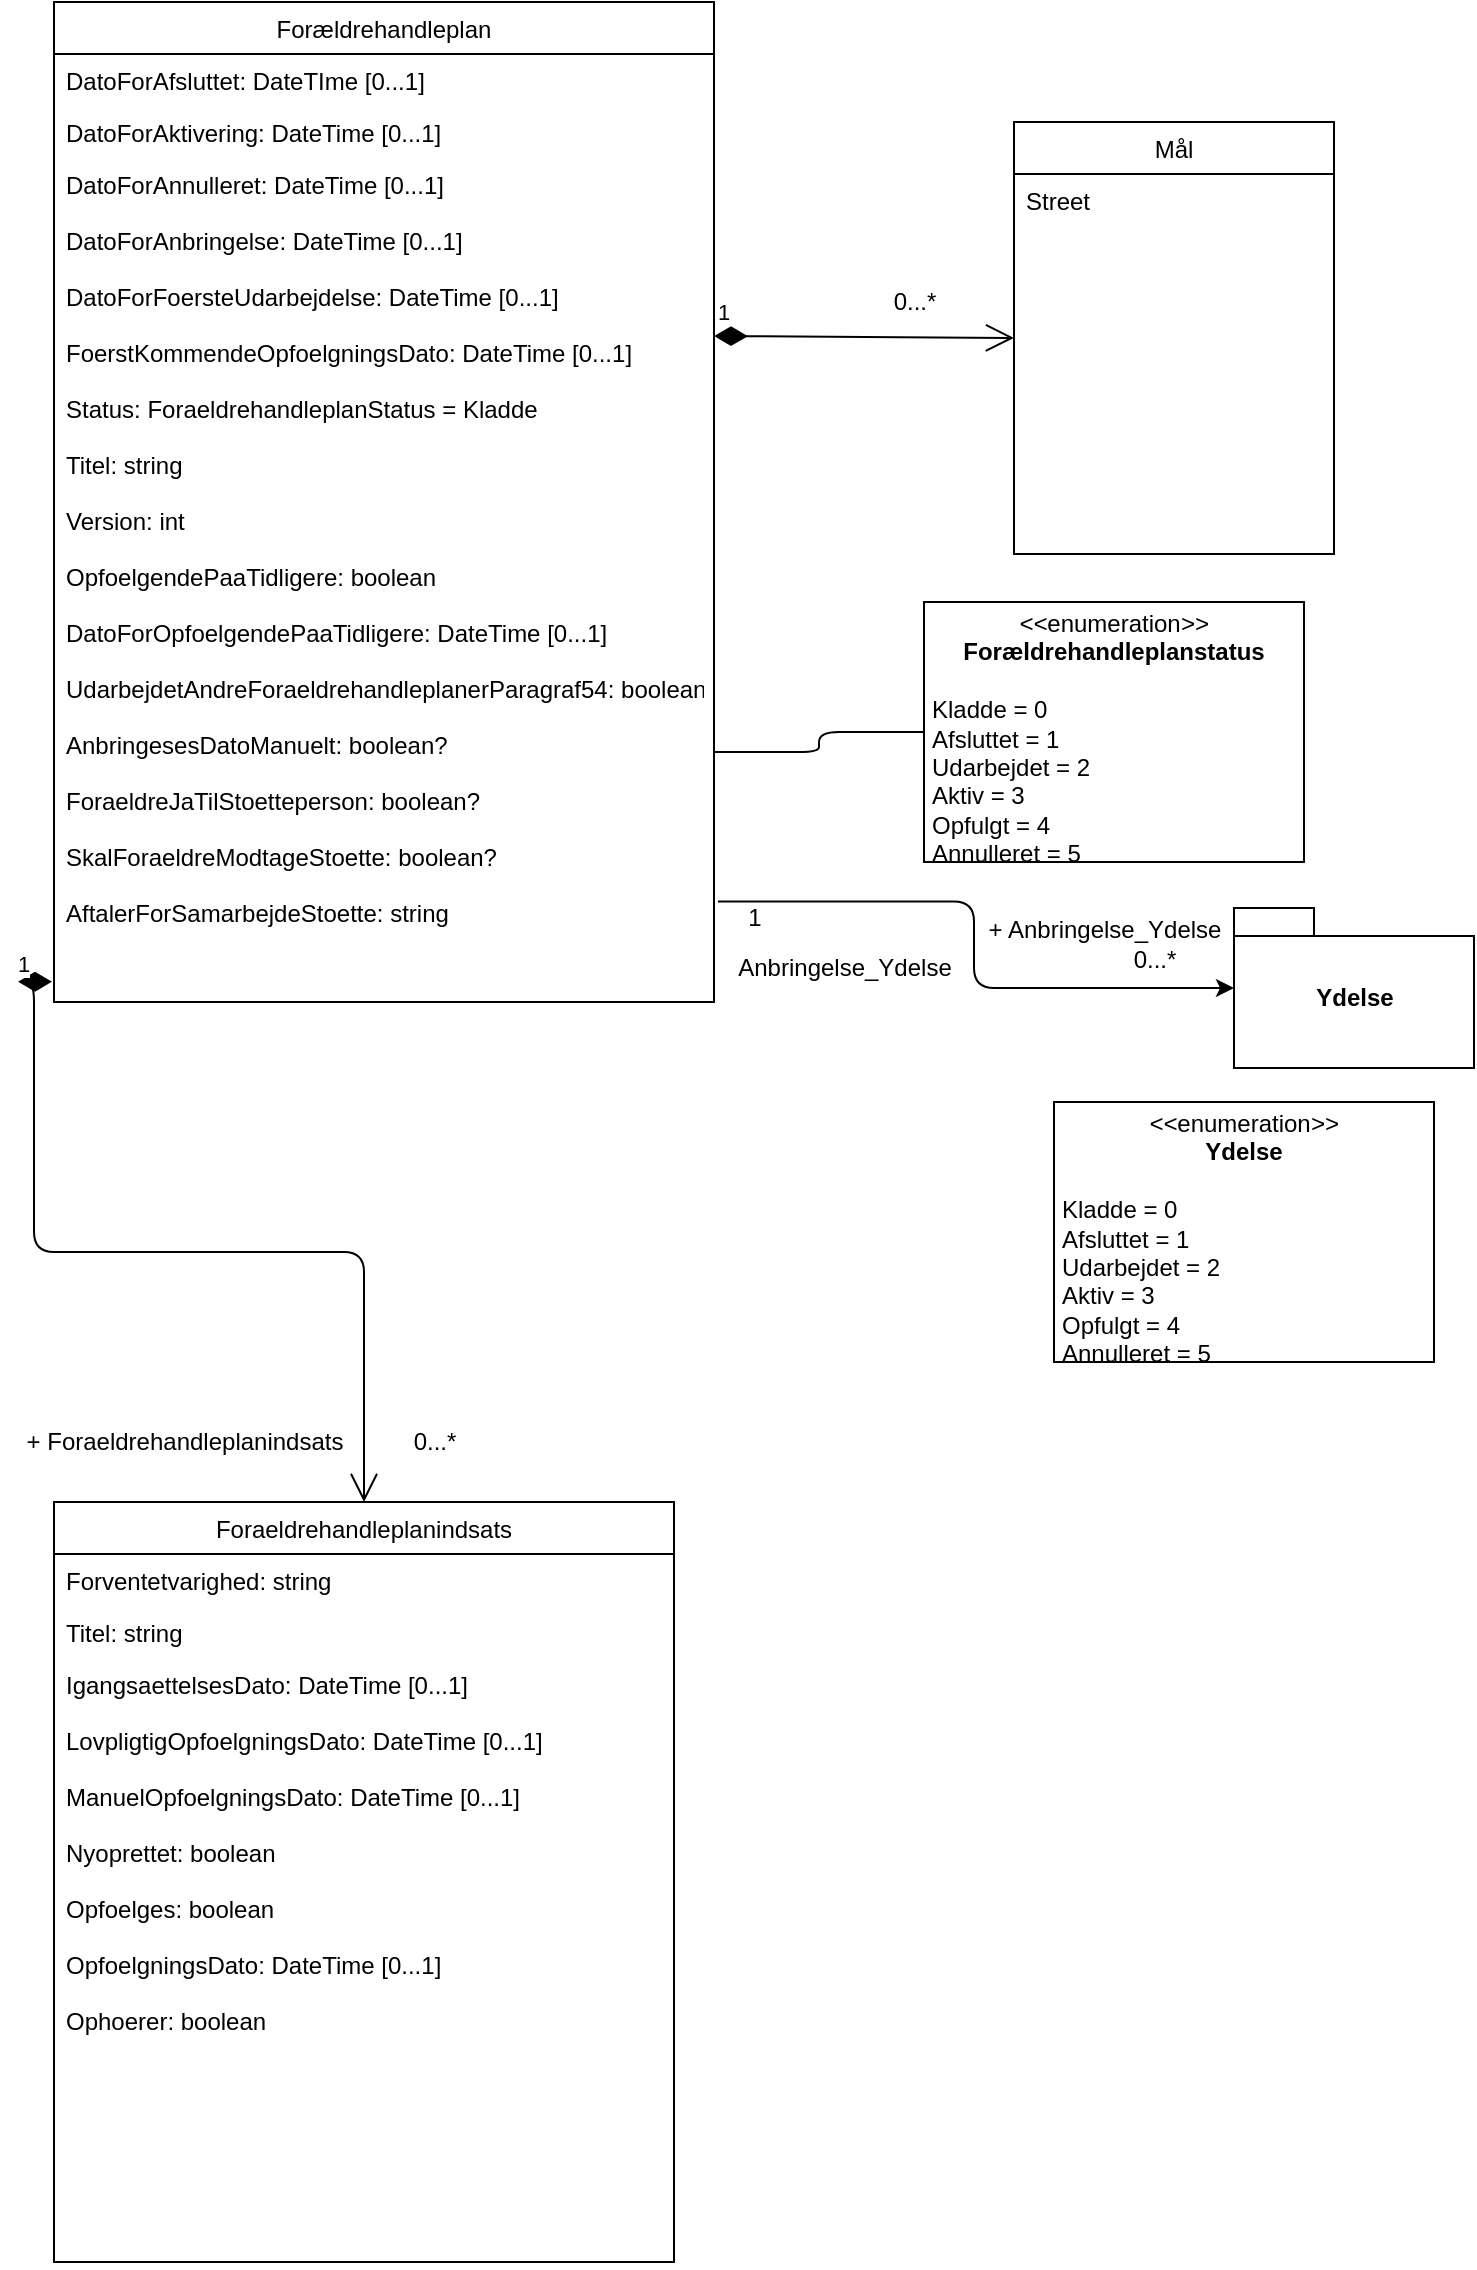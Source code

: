 <mxfile version="13.10.5" type="github">
  <diagram id="C5RBs43oDa-KdzZeNtuy" name="Page-1">
    <mxGraphModel dx="1671" dy="886" grid="1" gridSize="10" guides="1" tooltips="1" connect="1" arrows="1" fold="1" page="1" pageScale="1" pageWidth="827" pageHeight="1169" math="0" shadow="0">
      <root>
        <mxCell id="WIyWlLk6GJQsqaUBKTNV-0" />
        <mxCell id="WIyWlLk6GJQsqaUBKTNV-1" parent="WIyWlLk6GJQsqaUBKTNV-0" />
        <mxCell id="zkfFHV4jXpPFQw0GAbJ--0" value="Forældrehandleplan" style="swimlane;fontStyle=0;align=center;verticalAlign=top;childLayout=stackLayout;horizontal=1;startSize=26;horizontalStack=0;resizeParent=1;resizeLast=0;collapsible=1;marginBottom=0;rounded=0;shadow=0;strokeWidth=1;" parent="WIyWlLk6GJQsqaUBKTNV-1" vertex="1">
          <mxGeometry x="110" width="330" height="500" as="geometry">
            <mxRectangle x="230" y="140" width="160" height="26" as="alternateBounds" />
          </mxGeometry>
        </mxCell>
        <mxCell id="zkfFHV4jXpPFQw0GAbJ--1" value="DatoForAfsluttet: DateTIme [0...1]" style="text;align=left;verticalAlign=top;spacingLeft=4;spacingRight=4;overflow=hidden;rotatable=0;points=[[0,0.5],[1,0.5]];portConstraint=eastwest;" parent="zkfFHV4jXpPFQw0GAbJ--0" vertex="1">
          <mxGeometry y="26" width="330" height="26" as="geometry" />
        </mxCell>
        <mxCell id="zkfFHV4jXpPFQw0GAbJ--2" value="DatoForAktivering: DateTime [0...1]" style="text;align=left;verticalAlign=top;spacingLeft=4;spacingRight=4;overflow=hidden;rotatable=0;points=[[0,0.5],[1,0.5]];portConstraint=eastwest;rounded=0;shadow=0;html=0;" parent="zkfFHV4jXpPFQw0GAbJ--0" vertex="1">
          <mxGeometry y="52" width="330" height="26" as="geometry" />
        </mxCell>
        <mxCell id="zkfFHV4jXpPFQw0GAbJ--3" value="DatoForAnnulleret: DateTime [0...1]&#xa;&#xa;DatoForAnbringelse: DateTime [0...1]&#xa;&#xa;DatoForFoersteUdarbejdelse: DateTime [0...1]&#xa;&#xa;FoerstKommendeOpfoelgningsDato: DateTime [0...1]&#xa;&#xa;Status: ForaeldrehandleplanStatus = Kladde&#xa;&#xa;Titel: string&#xa;&#xa;Version: int&#xa;&#xa;OpfoelgendePaaTidligere: boolean&#xa;&#xa;DatoForOpfoelgendePaaTidligere: DateTime [0...1]&#xa;&#xa;UdarbejdetAndreForaeldrehandleplanerParagraf54: boolean&#xa;&#xa;AnbringesesDatoManuelt: boolean?&#xa;&#xa;ForaeldreJaTilStoetteperson: boolean?&#xa;&#xa;SkalForaeldreModtageStoette: boolean?&#xa;&#xa;AftalerForSamarbejdeStoette: string" style="text;align=left;verticalAlign=top;spacingLeft=4;spacingRight=4;overflow=hidden;rotatable=0;points=[[0,0.5],[1,0.5]];portConstraint=eastwest;rounded=0;shadow=0;html=0;" parent="zkfFHV4jXpPFQw0GAbJ--0" vertex="1">
          <mxGeometry y="78" width="330" height="422" as="geometry" />
        </mxCell>
        <mxCell id="zkfFHV4jXpPFQw0GAbJ--17" value="Mål" style="swimlane;fontStyle=0;align=center;verticalAlign=top;childLayout=stackLayout;horizontal=1;startSize=26;horizontalStack=0;resizeParent=1;resizeLast=0;collapsible=1;marginBottom=0;rounded=0;shadow=0;strokeWidth=1;" parent="WIyWlLk6GJQsqaUBKTNV-1" vertex="1">
          <mxGeometry x="590" y="60" width="160" height="216" as="geometry">
            <mxRectangle x="550" y="140" width="160" height="26" as="alternateBounds" />
          </mxGeometry>
        </mxCell>
        <mxCell id="zkfFHV4jXpPFQw0GAbJ--18" value="Street" style="text;align=left;verticalAlign=top;spacingLeft=4;spacingRight=4;overflow=hidden;rotatable=0;points=[[0,0.5],[1,0.5]];portConstraint=eastwest;" parent="zkfFHV4jXpPFQw0GAbJ--17" vertex="1">
          <mxGeometry y="26" width="160" height="26" as="geometry" />
        </mxCell>
        <mxCell id="28fEjChyB_LKOJg9PjXu-4" value="1" style="endArrow=open;html=1;endSize=12;startArrow=diamondThin;startSize=14;startFill=1;edgeStyle=orthogonalEdgeStyle;align=left;verticalAlign=bottom;rounded=0;entryX=0;entryY=0.5;entryDx=0;entryDy=0;" edge="1" parent="zkfFHV4jXpPFQw0GAbJ--17" target="zkfFHV4jXpPFQw0GAbJ--17">
          <mxGeometry x="-1" y="3" relative="1" as="geometry">
            <mxPoint x="-150" y="107" as="sourcePoint" />
            <mxPoint x="-50" y="107" as="targetPoint" />
            <Array as="points" />
          </mxGeometry>
        </mxCell>
        <mxCell id="28fEjChyB_LKOJg9PjXu-5" value="0...*" style="text;html=1;align=center;verticalAlign=middle;resizable=0;points=[];autosize=1;" vertex="1" parent="WIyWlLk6GJQsqaUBKTNV-1">
          <mxGeometry x="520" y="140" width="40" height="20" as="geometry" />
        </mxCell>
        <mxCell id="28fEjChyB_LKOJg9PjXu-8" style="edgeStyle=orthogonalEdgeStyle;rounded=1;orthogonalLoop=1;jettySize=auto;html=1;entryX=1;entryY=0.75;entryDx=0;entryDy=0;endArrow=none;endFill=0;" edge="1" parent="WIyWlLk6GJQsqaUBKTNV-1" source="28fEjChyB_LKOJg9PjXu-7" target="zkfFHV4jXpPFQw0GAbJ--0">
          <mxGeometry relative="1" as="geometry" />
        </mxCell>
        <mxCell id="28fEjChyB_LKOJg9PjXu-7" value="&lt;p style=&quot;margin: 0px ; margin-top: 4px ; text-align: center&quot;&gt;&lt;i&gt;&amp;lt;&amp;lt;&lt;/i&gt;enumeration&lt;i&gt;&amp;gt;&amp;gt;&lt;/i&gt;&lt;br&gt;&lt;/p&gt;&lt;b&gt;&lt;div style=&quot;text-align: center&quot;&gt;&lt;b&gt;Forældrehandleplanstatus&lt;/b&gt;&lt;/div&gt;&lt;/b&gt;&lt;p style=&quot;margin: 0px ; margin-left: 4px&quot;&gt;&lt;br&gt;&lt;/p&gt;&lt;p style=&quot;margin: 0px ; margin-left: 4px&quot;&gt;Kladde = 0&lt;br&gt;Afsluttet = 1&lt;/p&gt;&lt;p style=&quot;margin: 0px ; margin-left: 4px&quot;&gt;Udarbejdet = 2&lt;/p&gt;&lt;p style=&quot;margin: 0px ; margin-left: 4px&quot;&gt;Aktiv = 3&lt;/p&gt;&lt;p style=&quot;margin: 0px ; margin-left: 4px&quot;&gt;Opfulgt = 4&lt;/p&gt;&lt;p style=&quot;margin: 0px ; margin-left: 4px&quot;&gt;Annulleret = 5&lt;/p&gt;&lt;hr size=&quot;1&quot;&gt;&lt;p style=&quot;margin: 0px ; margin-left: 4px&quot;&gt;&lt;br&gt;&lt;/p&gt;" style="verticalAlign=top;align=left;overflow=fill;fontSize=12;fontFamily=Helvetica;html=1;" vertex="1" parent="WIyWlLk6GJQsqaUBKTNV-1">
          <mxGeometry x="545" y="300" width="190" height="130" as="geometry" />
        </mxCell>
        <mxCell id="28fEjChyB_LKOJg9PjXu-9" value="Foraeldrehandleplanindsats" style="swimlane;fontStyle=0;childLayout=stackLayout;horizontal=1;startSize=26;fillColor=none;horizontalStack=0;resizeParent=1;resizeParentMax=0;resizeLast=0;collapsible=1;marginBottom=0;" vertex="1" parent="WIyWlLk6GJQsqaUBKTNV-1">
          <mxGeometry x="110" y="750" width="310" height="380" as="geometry" />
        </mxCell>
        <mxCell id="28fEjChyB_LKOJg9PjXu-10" value="Forventetvarighed: string" style="text;strokeColor=none;fillColor=none;align=left;verticalAlign=top;spacingLeft=4;spacingRight=4;overflow=hidden;rotatable=0;points=[[0,0.5],[1,0.5]];portConstraint=eastwest;" vertex="1" parent="28fEjChyB_LKOJg9PjXu-9">
          <mxGeometry y="26" width="310" height="26" as="geometry" />
        </mxCell>
        <mxCell id="28fEjChyB_LKOJg9PjXu-11" value="Titel: string" style="text;strokeColor=none;fillColor=none;align=left;verticalAlign=top;spacingLeft=4;spacingRight=4;overflow=hidden;rotatable=0;points=[[0,0.5],[1,0.5]];portConstraint=eastwest;" vertex="1" parent="28fEjChyB_LKOJg9PjXu-9">
          <mxGeometry y="52" width="310" height="26" as="geometry" />
        </mxCell>
        <mxCell id="28fEjChyB_LKOJg9PjXu-12" value="IgangsaettelsesDato: DateTime [0...1]&#xa;&#xa;LovpligtigOpfoelgningsDato: DateTime [0...1]&#xa;&#xa;ManuelOpfoelgningsDato: DateTime [0...1]&#xa;&#xa;Nyoprettet: boolean&#xa;&#xa;Opfoelges: boolean&#xa;&#xa;OpfoelgningsDato: DateTime [0...1]&#xa;&#xa;Ophoerer: boolean" style="text;strokeColor=none;fillColor=none;align=left;verticalAlign=top;spacingLeft=4;spacingRight=4;overflow=hidden;rotatable=0;points=[[0,0.5],[1,0.5]];portConstraint=eastwest;" vertex="1" parent="28fEjChyB_LKOJg9PjXu-9">
          <mxGeometry y="78" width="310" height="302" as="geometry" />
        </mxCell>
        <mxCell id="28fEjChyB_LKOJg9PjXu-13" value="Ydelse" style="shape=folder;fontStyle=1;spacingTop=10;tabWidth=40;tabHeight=14;tabPosition=left;html=1;" vertex="1" parent="WIyWlLk6GJQsqaUBKTNV-1">
          <mxGeometry x="700" y="453" width="120" height="80" as="geometry" />
        </mxCell>
        <mxCell id="28fEjChyB_LKOJg9PjXu-15" style="edgeStyle=orthogonalEdgeStyle;rounded=1;orthogonalLoop=1;jettySize=auto;html=1;endArrow=classic;endFill=1;exitX=1.006;exitY=0.881;exitDx=0;exitDy=0;exitPerimeter=0;" edge="1" parent="WIyWlLk6GJQsqaUBKTNV-1" source="zkfFHV4jXpPFQw0GAbJ--3" target="28fEjChyB_LKOJg9PjXu-13">
          <mxGeometry relative="1" as="geometry" />
        </mxCell>
        <mxCell id="28fEjChyB_LKOJg9PjXu-16" value="0...*" style="text;html=1;align=center;verticalAlign=middle;resizable=0;points=[];autosize=1;" vertex="1" parent="WIyWlLk6GJQsqaUBKTNV-1">
          <mxGeometry x="640" y="469" width="40" height="20" as="geometry" />
        </mxCell>
        <mxCell id="28fEjChyB_LKOJg9PjXu-17" value="1" style="text;html=1;align=center;verticalAlign=middle;resizable=0;points=[];autosize=1;" vertex="1" parent="WIyWlLk6GJQsqaUBKTNV-1">
          <mxGeometry x="450" y="448" width="20" height="20" as="geometry" />
        </mxCell>
        <mxCell id="28fEjChyB_LKOJg9PjXu-18" value="+ Anbringelse_Ydelse" style="text;html=1;align=center;verticalAlign=middle;resizable=0;points=[];autosize=1;" vertex="1" parent="WIyWlLk6GJQsqaUBKTNV-1">
          <mxGeometry x="570" y="454" width="130" height="20" as="geometry" />
        </mxCell>
        <mxCell id="28fEjChyB_LKOJg9PjXu-19" value="Anbringelse_Ydelse" style="text;html=1;align=center;verticalAlign=middle;resizable=0;points=[];autosize=1;" vertex="1" parent="WIyWlLk6GJQsqaUBKTNV-1">
          <mxGeometry x="445" y="473" width="120" height="20" as="geometry" />
        </mxCell>
        <mxCell id="28fEjChyB_LKOJg9PjXu-22" value="1" style="endArrow=open;html=1;endSize=12;startArrow=diamondThin;startSize=14;startFill=1;edgeStyle=orthogonalEdgeStyle;align=left;verticalAlign=bottom;strokeWidth=1;entryX=0.5;entryY=0;entryDx=0;entryDy=0;exitX=-0.003;exitY=0.976;exitDx=0;exitDy=0;exitPerimeter=0;" edge="1" parent="WIyWlLk6GJQsqaUBKTNV-1" source="zkfFHV4jXpPFQw0GAbJ--3" target="28fEjChyB_LKOJg9PjXu-9">
          <mxGeometry x="-0.959" y="-10" relative="1" as="geometry">
            <mxPoint x="120" y="670" as="sourcePoint" />
            <mxPoint x="350" y="680" as="targetPoint" />
            <mxPoint as="offset" />
          </mxGeometry>
        </mxCell>
        <mxCell id="28fEjChyB_LKOJg9PjXu-23" value="0...*" style="text;html=1;align=center;verticalAlign=middle;resizable=0;points=[];autosize=1;" vertex="1" parent="WIyWlLk6GJQsqaUBKTNV-1">
          <mxGeometry x="280" y="710" width="40" height="20" as="geometry" />
        </mxCell>
        <mxCell id="28fEjChyB_LKOJg9PjXu-24" value="+ Foraeldrehandleplanindsats" style="text;html=1;align=center;verticalAlign=middle;resizable=0;points=[];autosize=1;" vertex="1" parent="WIyWlLk6GJQsqaUBKTNV-1">
          <mxGeometry x="90" y="710" width="170" height="20" as="geometry" />
        </mxCell>
        <mxCell id="28fEjChyB_LKOJg9PjXu-25" value="&lt;p style=&quot;margin: 0px ; margin-top: 4px ; text-align: center&quot;&gt;&lt;i&gt;&amp;lt;&amp;lt;&lt;/i&gt;enumeration&lt;i&gt;&amp;gt;&amp;gt;&lt;/i&gt;&lt;br&gt;&lt;/p&gt;&lt;b&gt;&lt;div style=&quot;text-align: center&quot;&gt;&lt;b&gt;Ydelse&lt;/b&gt;&lt;/div&gt;&lt;/b&gt;&lt;p style=&quot;margin: 0px ; margin-left: 4px&quot;&gt;&lt;br&gt;&lt;/p&gt;&lt;p style=&quot;margin: 0px ; margin-left: 4px&quot;&gt;Kladde = 0&lt;br&gt;Afsluttet = 1&lt;/p&gt;&lt;p style=&quot;margin: 0px ; margin-left: 4px&quot;&gt;Udarbejdet = 2&lt;/p&gt;&lt;p style=&quot;margin: 0px ; margin-left: 4px&quot;&gt;Aktiv = 3&lt;/p&gt;&lt;p style=&quot;margin: 0px ; margin-left: 4px&quot;&gt;Opfulgt = 4&lt;/p&gt;&lt;p style=&quot;margin: 0px ; margin-left: 4px&quot;&gt;Annulleret = 5&lt;/p&gt;&lt;hr size=&quot;1&quot;&gt;&lt;p style=&quot;margin: 0px ; margin-left: 4px&quot;&gt;&lt;br&gt;&lt;/p&gt;" style="verticalAlign=top;align=left;overflow=fill;fontSize=12;fontFamily=Helvetica;html=1;" vertex="1" parent="WIyWlLk6GJQsqaUBKTNV-1">
          <mxGeometry x="610" y="550" width="190" height="130" as="geometry" />
        </mxCell>
      </root>
    </mxGraphModel>
  </diagram>
</mxfile>
